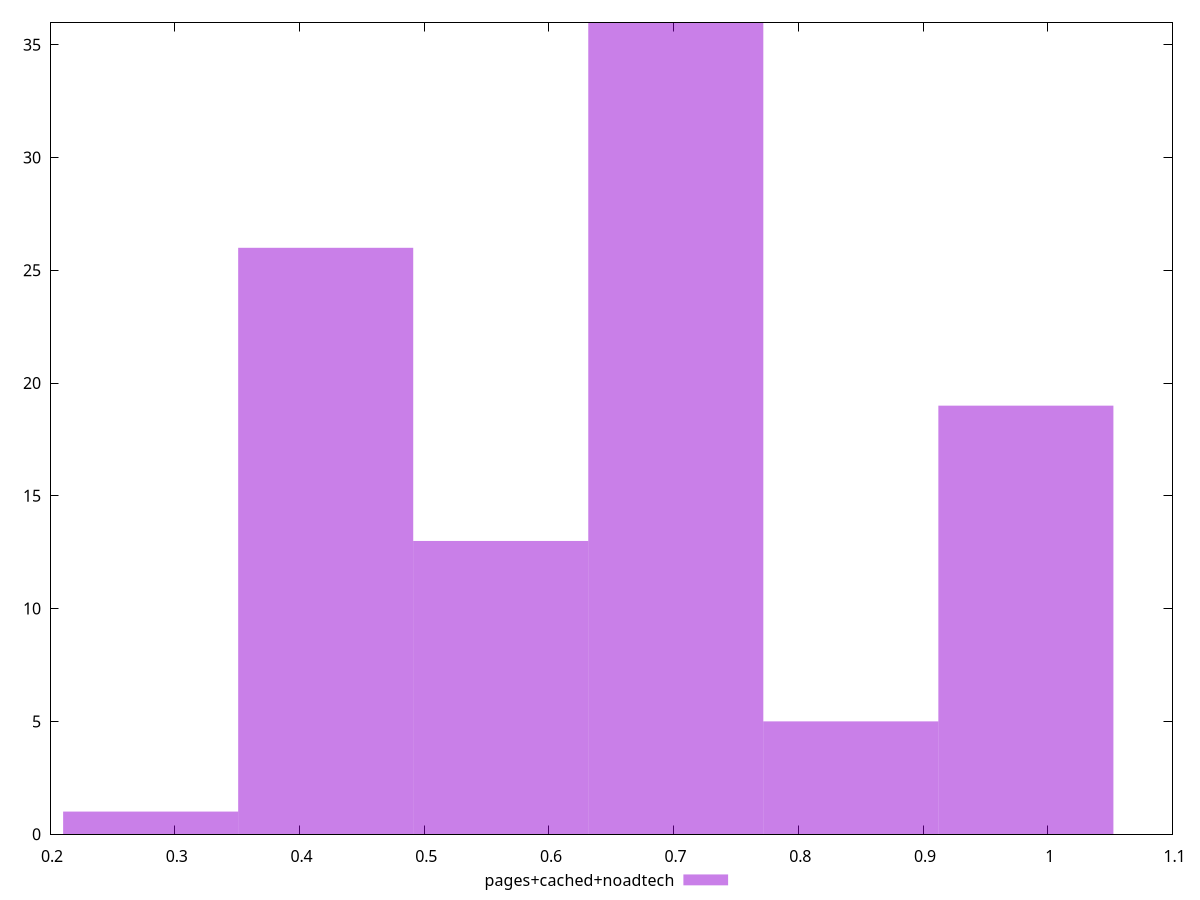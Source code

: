 $_pagesCachedNoadtech <<EOF
0.7017462814937457 36
0.4210477688962474 26
0.8420955377924948 5
0.982444794091244 19
0.5613970251949966 13
0.2806985125974983 1
EOF
set key outside below
set terminal pngcairo
set output "report_00005_2020-11-02T22-26-11.212Z/cumulative-layout-shift/pages+cached+noadtech//hist.png"
set yrange [0:36]
set boxwidth 0.14034925629874914
set style fill transparent solid 0.5 noborder
plot $_pagesCachedNoadtech title "pages+cached+noadtech" with boxes ,